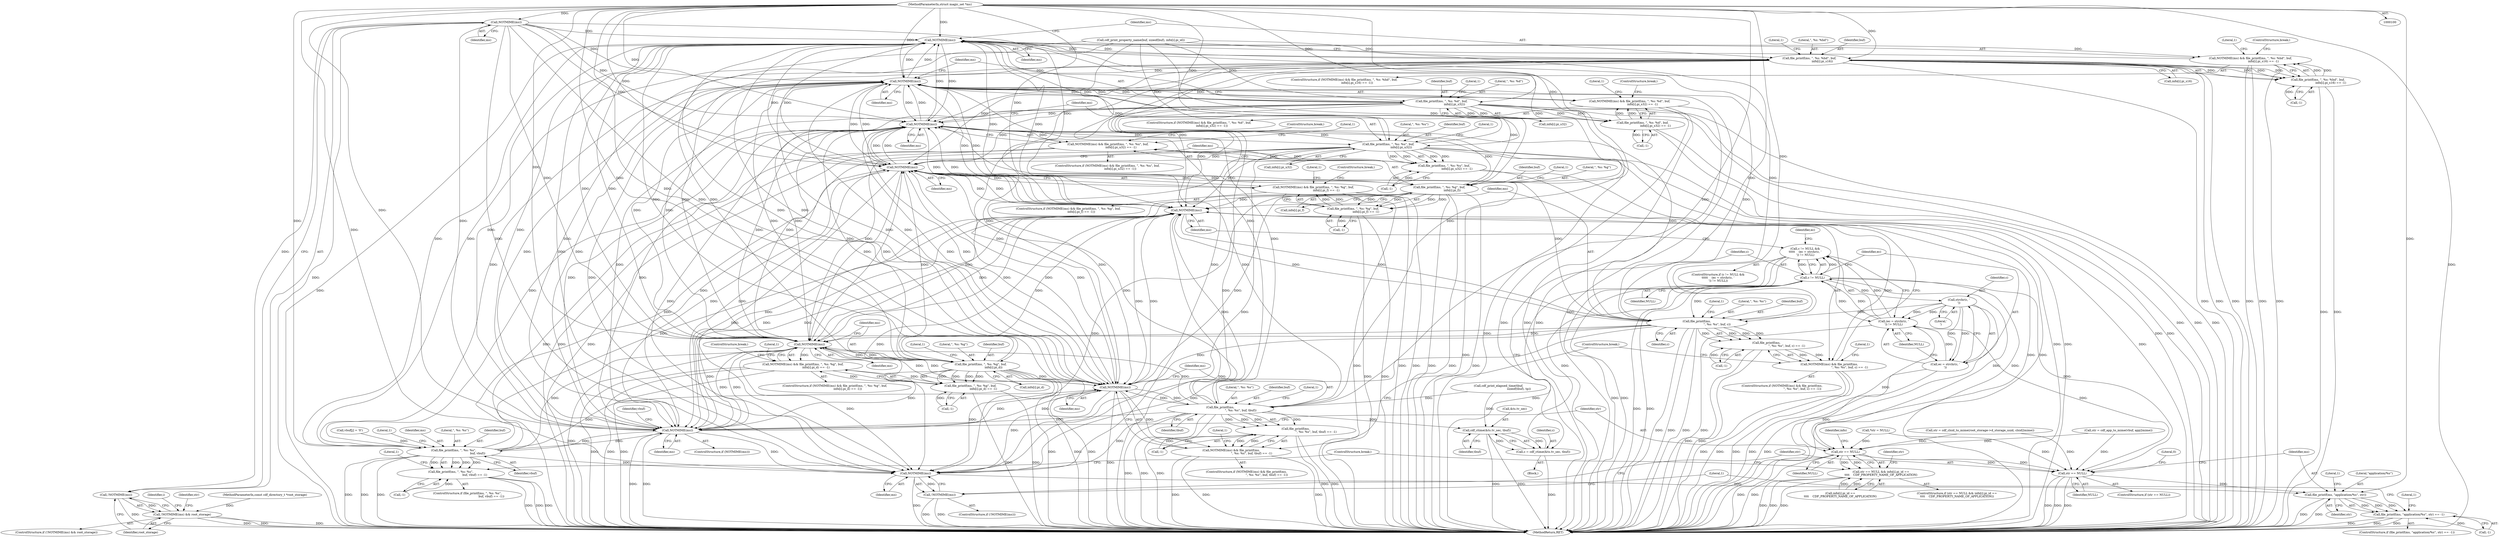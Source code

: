 digraph "0_file_6d209c1c489457397a5763bca4b28e43aac90391_0@pointer" {
"1000119" [label="(Call,NOTMIME(ms))"];
"1000101" [label="(MethodParameterIn,struct magic_set *ms)"];
"1000118" [label="(Call,!NOTMIME(ms))"];
"1000117" [label="(Call,!NOTMIME(ms) && root_storage)"];
"1000160" [label="(Call,NOTMIME(ms))"];
"1000159" [label="(Call,NOTMIME(ms) && file_printf(ms, \", %s: %hd\", buf,\n                            info[i].pi_s16) == -1)"];
"1000163" [label="(Call,file_printf(ms, \", %s: %hd\", buf,\n                            info[i].pi_s16))"];
"1000162" [label="(Call,file_printf(ms, \", %s: %hd\", buf,\n                            info[i].pi_s16) == -1)"];
"1000181" [label="(Call,NOTMIME(ms))"];
"1000180" [label="(Call,NOTMIME(ms) && file_printf(ms, \", %s: %d\", buf,\n                            info[i].pi_s32) == -1)"];
"1000184" [label="(Call,file_printf(ms, \", %s: %d\", buf,\n                            info[i].pi_s32))"];
"1000183" [label="(Call,file_printf(ms, \", %s: %d\", buf,\n                            info[i].pi_s32) == -1)"];
"1000202" [label="(Call,NOTMIME(ms))"];
"1000201" [label="(Call,NOTMIME(ms) && file_printf(ms, \", %s: %u\", buf,\n                            info[i].pi_u32) == -1)"];
"1000205" [label="(Call,file_printf(ms, \", %s: %u\", buf,\n                            info[i].pi_u32))"];
"1000204" [label="(Call,file_printf(ms, \", %s: %u\", buf,\n                            info[i].pi_u32) == -1)"];
"1000223" [label="(Call,NOTMIME(ms))"];
"1000222" [label="(Call,NOTMIME(ms) && file_printf(ms, \", %s: %g\", buf,\n                            info[i].pi_f) == -1)"];
"1000226" [label="(Call,file_printf(ms, \", %s: %g\", buf,\n                            info[i].pi_f))"];
"1000225" [label="(Call,file_printf(ms, \", %s: %g\", buf,\n                            info[i].pi_f) == -1)"];
"1000244" [label="(Call,NOTMIME(ms))"];
"1000243" [label="(Call,NOTMIME(ms) && file_printf(ms, \", %s: %g\", buf,\n                            info[i].pi_d) == -1)"];
"1000247" [label="(Call,file_printf(ms, \", %s: %g\", buf,\n                            info[i].pi_d))"];
"1000246" [label="(Call,file_printf(ms, \", %s: %g\", buf,\n                            info[i].pi_d) == -1)"];
"1000352" [label="(Call,NOTMIME(ms))"];
"1000362" [label="(Call,file_printf(ms, \", %s: %s\",\n                                                    buf, vbuf))"];
"1000361" [label="(Call,file_printf(ms, \", %s: %s\",\n                                                    buf, vbuf) == -1)"];
"1000414" [label="(Call,NOTMIME(ms))"];
"1000413" [label="(Call,NOTMIME(ms) && file_printf(ms,\n                                            \", %s: %s\", buf, tbuf) == -1)"];
"1000417" [label="(Call,file_printf(ms,\n                                            \", %s: %s\", buf, tbuf))"];
"1000416" [label="(Call,file_printf(ms,\n                                            \", %s: %s\", buf, tbuf) == -1)"];
"1000437" [label="(Call,cdf_ctime(&ts.tv_sec, tbuf))"];
"1000435" [label="(Call,c = cdf_ctime(&ts.tv_sec, tbuf))"];
"1000445" [label="(Call,c != NULL)"];
"1000375" [label="(Call,str == NULL)"];
"1000374" [label="(Call,str == NULL && info[i].pi_id ==\n\t\t\t\t    CDF_PROPERTY_NAME_OF_APPLICATION)"];
"1000487" [label="(Call,str == NULL)"];
"1000494" [label="(Call,file_printf(ms, \"application/%s\", str))"];
"1000493" [label="(Call,file_printf(ms, \"application/%s\", str) == -1)"];
"1000444" [label="(Call,c != NULL &&\n\t\t\t\t\t    (ec = strchr(c, '\n')) != NULL)"];
"1000451" [label="(Call,strchr(c, '\n'))"];
"1000448" [label="(Call,(ec = strchr(c, '\n')) != NULL)"];
"1000449" [label="(Call,ec = strchr(c, '\n'))"];
"1000464" [label="(Call,file_printf(ms,\n                                            \", %s: %s\", buf, c))"];
"1000461" [label="(Call,NOTMIME(ms))"];
"1000460" [label="(Call,NOTMIME(ms) && file_printf(ms,\n                                            \", %s: %s\", buf, c) == -1)"];
"1000483" [label="(Call,NOTMIME(ms))"];
"1000482" [label="(Call,!NOTMIME(ms))"];
"1000463" [label="(Call,file_printf(ms,\n                                            \", %s: %s\", buf, c) == -1)"];
"1000183" [label="(Call,file_printf(ms, \", %s: %d\", buf,\n                            info[i].pi_s32) == -1)"];
"1000414" [label="(Call,NOTMIME(ms))"];
"1000172" [label="(Call,-1)"];
"1000187" [label="(Identifier,buf)"];
"1000194" [label="(Literal,1)"];
"1000412" [label="(ControlStructure,if (NOTMIME(ms) && file_printf(ms,\n                                            \", %s: %s\", buf, tbuf) == -1))"];
"1000387" [label="(Identifier,str)"];
"1000257" [label="(Literal,1)"];
"1000246" [label="(Call,file_printf(ms, \", %s: %g\", buf,\n                            info[i].pi_d) == -1)"];
"1000346" [label="(Call,vbuf[j] = '\0')"];
"1000499" [label="(Literal,1)"];
"1000361" [label="(Call,file_printf(ms, \", %s: %s\",\n                                                    buf, vbuf) == -1)"];
"1000123" [label="(Identifier,str)"];
"1000381" [label="(Identifier,info)"];
"1000495" [label="(Identifier,ms)"];
"1000448" [label="(Call,(ec = strchr(c, '\n')) != NULL)"];
"1000488" [label="(Identifier,str)"];
"1000436" [label="(Identifier,c)"];
"1000484" [label="(Identifier,ms)"];
"1000386" [label="(Call,str = cdf_app_to_mime(vbuf, app2mime))"];
"1000415" [label="(Identifier,ms)"];
"1000353" [label="(Identifier,ms)"];
"1000165" [label="(Literal,\", %s: %hd\")"];
"1000111" [label="(Call,*str = NULL)"];
"1000413" [label="(Call,NOTMIME(ms) && file_printf(ms,\n                                            \", %s: %s\", buf, tbuf) == -1)"];
"1000208" [label="(Identifier,buf)"];
"1000202" [label="(Call,NOTMIME(ms))"];
"1000489" [label="(Identifier,NULL)"];
"1000239" [label="(Literal,1)"];
"1000247" [label="(Call,file_printf(ms, \", %s: %g\", buf,\n                            info[i].pi_d))"];
"1000444" [label="(Call,c != NULL &&\n\t\t\t\t\t    (ec = strchr(c, '\n')) != NULL)"];
"1000371" [label="(Literal,1)"];
"1000462" [label="(Identifier,ms)"];
"1000224" [label="(Identifier,ms)"];
"1000161" [label="(Identifier,ms)"];
"1000443" [label="(ControlStructure,if (c != NULL &&\n\t\t\t\t\t    (ec = strchr(c, '\n')) != NULL))"];
"1000352" [label="(Call,NOTMIME(ms))"];
"1000186" [label="(Literal,\", %s: %d\")"];
"1000117" [label="(Call,!NOTMIME(ms) && root_storage)"];
"1000176" [label="(Literal,1)"];
"1000139" [label="(Call,cdf_print_property_name(buf, sizeof(buf), info[i].pi_id))"];
"1000368" [label="(Literal,1)"];
"1000367" [label="(Call,-1)"];
"1000101" [label="(MethodParameterIn,struct magic_set *ms)"];
"1000249" [label="(Literal,\", %s: %g\")"];
"1000391" [label="(ControlStructure,break;)"];
"1000467" [label="(Identifier,buf)"];
"1000243" [label="(Call,NOTMIME(ms) && file_printf(ms, \", %s: %g\", buf,\n                            info[i].pi_d) == -1)"];
"1000360" [label="(ControlStructure,if (file_printf(ms, \", %s: %s\",\n                                                    buf, vbuf) == -1))"];
"1000158" [label="(ControlStructure,if (NOTMIME(ms) && file_printf(ms, \", %s: %hd\", buf,\n                            info[i].pi_s16) == -1))"];
"1000442" [label="(Identifier,tbuf)"];
"1000465" [label="(Identifier,ms)"];
"1000418" [label="(Identifier,ms)"];
"1000464" [label="(Call,file_printf(ms,\n                                            \", %s: %s\", buf, c))"];
"1000416" [label="(Call,file_printf(ms,\n                                            \", %s: %s\", buf, tbuf) == -1)"];
"1000200" [label="(ControlStructure,if (NOTMIME(ms) && file_printf(ms, \", %s: %u\", buf,\n                            info[i].pi_u32) == -1))"];
"1000483" [label="(Call,NOTMIME(ms))"];
"1000122" [label="(Call,str = cdf_clsid_to_mime(root_storage->d_storage_uuid, clsid2mime))"];
"1000197" [label="(Literal,1)"];
"1000491" [label="(Literal,0)"];
"1000118" [label="(Call,!NOTMIME(ms))"];
"1000240" [label="(ControlStructure,break;)"];
"1000494" [label="(Call,file_printf(ms, \"application/%s\", str))"];
"1000452" [label="(Identifier,c)"];
"1000235" [label="(Call,-1)"];
"1000493" [label="(Call,file_printf(ms, \"application/%s\", str) == -1)"];
"1000162" [label="(Call,file_printf(ms, \", %s: %hd\", buf,\n                            info[i].pi_s16) == -1)"];
"1000363" [label="(Identifier,ms)"];
"1000104" [label="(MethodParameterIn,const cdf_directory_t *root_storage)"];
"1000446" [label="(Identifier,c)"];
"1000502" [label="(Literal,1)"];
"1000223" [label="(Call,NOTMIME(ms))"];
"1000116" [label="(ControlStructure,if (!NOTMIME(ms) && root_storage))"];
"1000230" [label="(Call,info[i].pi_f)"];
"1000375" [label="(Call,str == NULL)"];
"1000206" [label="(Identifier,ms)"];
"1000351" [label="(ControlStructure,if (NOTMIME(ms)))"];
"1000229" [label="(Identifier,buf)"];
"1000469" [label="(Call,-1)"];
"1000366" [label="(Identifier,vbuf)"];
"1000460" [label="(Call,NOTMIME(ms) && file_printf(ms,\n                                            \", %s: %s\", buf, c) == -1)"];
"1000166" [label="(Identifier,buf)"];
"1000451" [label="(Call,strchr(c, '\n'))"];
"1000470" [label="(Literal,1)"];
"1000487" [label="(Call,str == NULL)"];
"1000374" [label="(Call,str == NULL && info[i].pi_id ==\n\t\t\t\t    CDF_PROPERTY_NAME_OF_APPLICATION)"];
"1000457" [label="(Identifier,ec)"];
"1000215" [label="(Literal,1)"];
"1000445" [label="(Call,c != NULL)"];
"1000218" [label="(Literal,1)"];
"1000221" [label="(ControlStructure,if (NOTMIME(ms) && file_printf(ms, \", %s: %g\", buf,\n                            info[i].pi_f) == -1))"];
"1000474" [label="(ControlStructure,break;)"];
"1000185" [label="(Identifier,ms)"];
"1000377" [label="(Identifier,NULL)"];
"1000466" [label="(Literal,\", %s: %s\")"];
"1000419" [label="(Literal,\", %s: %s\")"];
"1000435" [label="(Call,c = cdf_ctime(&ts.tv_sec, tbuf))"];
"1000498" [label="(Call,-1)"];
"1000373" [label="(ControlStructure,if (str == NULL && info[i].pi_id ==\n\t\t\t\t    CDF_PROPERTY_NAME_OF_APPLICATION))"];
"1000426" [label="(Literal,1)"];
"1000205" [label="(Call,file_printf(ms, \", %s: %u\", buf,\n                            info[i].pi_u32))"];
"1000193" [label="(Call,-1)"];
"1000449" [label="(Call,ec = strchr(c, '\n'))"];
"1000177" [label="(ControlStructure,break;)"];
"1000182" [label="(Identifier,ms)"];
"1000219" [label="(ControlStructure,break;)"];
"1000222" [label="(Call,NOTMIME(ms) && file_printf(ms, \", %s: %g\", buf,\n                            info[i].pi_f) == -1)"];
"1000505" [label="(MethodReturn,RET)"];
"1000378" [label="(Call,info[i].pi_id ==\n\t\t\t\t    CDF_PROPERTY_NAME_OF_APPLICATION)"];
"1000428" [label="(Block,)"];
"1000482" [label="(Call,!NOTMIME(ms))"];
"1000421" [label="(Identifier,tbuf)"];
"1000201" [label="(Call,NOTMIME(ms) && file_printf(ms, \", %s: %u\", buf,\n                            info[i].pi_u32) == -1)"];
"1000250" [label="(Identifier,buf)"];
"1000245" [label="(Identifier,ms)"];
"1000357" [label="(Identifier,vbuf)"];
"1000159" [label="(Call,NOTMIME(ms) && file_printf(ms, \", %s: %hd\", buf,\n                            info[i].pi_s16) == -1)"];
"1000450" [label="(Identifier,ec)"];
"1000376" [label="(Identifier,str)"];
"1000236" [label="(Literal,1)"];
"1000131" [label="(Identifier,i)"];
"1000481" [label="(ControlStructure,if (!NOTMIME(ms)))"];
"1000225" [label="(Call,file_printf(ms, \", %s: %g\", buf,\n                            info[i].pi_f) == -1)"];
"1000492" [label="(ControlStructure,if (file_printf(ms, \"application/%s\", str) == -1))"];
"1000463" [label="(Call,file_printf(ms,\n                                            \", %s: %s\", buf, c) == -1)"];
"1000198" [label="(ControlStructure,break;)"];
"1000209" [label="(Call,info[i].pi_u32)"];
"1000163" [label="(Call,file_printf(ms, \", %s: %hd\", buf,\n                            info[i].pi_s16))"];
"1000227" [label="(Identifier,ms)"];
"1000504" [label="(Literal,1)"];
"1000468" [label="(Identifier,c)"];
"1000422" [label="(Call,-1)"];
"1000256" [label="(Call,-1)"];
"1000364" [label="(Literal,\", %s: %s\")"];
"1000417" [label="(Call,file_printf(ms,\n                                            \", %s: %s\", buf, tbuf))"];
"1000437" [label="(Call,cdf_ctime(&ts.tv_sec, tbuf))"];
"1000407" [label="(Call,cdf_print_elapsed_time(tbuf,\n                                            sizeof(tbuf), tp))"];
"1000447" [label="(Identifier,NULL)"];
"1000179" [label="(ControlStructure,if (NOTMIME(ms) && file_printf(ms, \", %s: %d\", buf,\n                            info[i].pi_s32) == -1))"];
"1000226" [label="(Call,file_printf(ms, \", %s: %g\", buf,\n                            info[i].pi_f))"];
"1000181" [label="(Call,NOTMIME(ms))"];
"1000214" [label="(Call,-1)"];
"1000261" [label="(ControlStructure,break;)"];
"1000188" [label="(Call,info[i].pi_s32)"];
"1000454" [label="(Identifier,NULL)"];
"1000438" [label="(Call,&ts.tv_sec)"];
"1000251" [label="(Call,info[i].pi_d)"];
"1000242" [label="(ControlStructure,if (NOTMIME(ms) && file_printf(ms, \", %s: %g\", buf,\n                            info[i].pi_d) == -1))"];
"1000459" [label="(ControlStructure,if (NOTMIME(ms) && file_printf(ms,\n                                            \", %s: %s\", buf, c) == -1))"];
"1000496" [label="(Literal,\"application/%s\")"];
"1000453" [label="(Literal,'\n')"];
"1000362" [label="(Call,file_printf(ms, \", %s: %s\",\n                                                    buf, vbuf))"];
"1000121" [label="(Identifier,root_storage)"];
"1000486" [label="(ControlStructure,if (str == NULL))"];
"1000420" [label="(Identifier,buf)"];
"1000120" [label="(Identifier,ms)"];
"1000497" [label="(Identifier,str)"];
"1000244" [label="(Call,NOTMIME(ms))"];
"1000173" [label="(Literal,1)"];
"1000164" [label="(Identifier,ms)"];
"1000260" [label="(Literal,1)"];
"1000180" [label="(Call,NOTMIME(ms) && file_printf(ms, \", %s: %d\", buf,\n                            info[i].pi_s32) == -1)"];
"1000119" [label="(Call,NOTMIME(ms))"];
"1000423" [label="(Literal,1)"];
"1000248" [label="(Identifier,ms)"];
"1000473" [label="(Literal,1)"];
"1000207" [label="(Literal,\", %s: %u\")"];
"1000461" [label="(Call,NOTMIME(ms))"];
"1000203" [label="(Identifier,ms)"];
"1000204" [label="(Call,file_printf(ms, \", %s: %u\", buf,\n                            info[i].pi_u32) == -1)"];
"1000365" [label="(Identifier,buf)"];
"1000160" [label="(Call,NOTMIME(ms))"];
"1000167" [label="(Call,info[i].pi_s16)"];
"1000228" [label="(Literal,\", %s: %g\")"];
"1000184" [label="(Call,file_printf(ms, \", %s: %d\", buf,\n                            info[i].pi_s32))"];
"1000119" -> "1000118"  [label="AST: "];
"1000119" -> "1000120"  [label="CFG: "];
"1000120" -> "1000119"  [label="AST: "];
"1000118" -> "1000119"  [label="CFG: "];
"1000119" -> "1000505"  [label="DDG: "];
"1000119" -> "1000118"  [label="DDG: "];
"1000101" -> "1000119"  [label="DDG: "];
"1000119" -> "1000160"  [label="DDG: "];
"1000119" -> "1000181"  [label="DDG: "];
"1000119" -> "1000202"  [label="DDG: "];
"1000119" -> "1000223"  [label="DDG: "];
"1000119" -> "1000244"  [label="DDG: "];
"1000119" -> "1000352"  [label="DDG: "];
"1000119" -> "1000414"  [label="DDG: "];
"1000119" -> "1000461"  [label="DDG: "];
"1000119" -> "1000483"  [label="DDG: "];
"1000101" -> "1000100"  [label="AST: "];
"1000101" -> "1000505"  [label="DDG: "];
"1000101" -> "1000160"  [label="DDG: "];
"1000101" -> "1000163"  [label="DDG: "];
"1000101" -> "1000181"  [label="DDG: "];
"1000101" -> "1000184"  [label="DDG: "];
"1000101" -> "1000202"  [label="DDG: "];
"1000101" -> "1000205"  [label="DDG: "];
"1000101" -> "1000223"  [label="DDG: "];
"1000101" -> "1000226"  [label="DDG: "];
"1000101" -> "1000244"  [label="DDG: "];
"1000101" -> "1000247"  [label="DDG: "];
"1000101" -> "1000352"  [label="DDG: "];
"1000101" -> "1000362"  [label="DDG: "];
"1000101" -> "1000414"  [label="DDG: "];
"1000101" -> "1000417"  [label="DDG: "];
"1000101" -> "1000461"  [label="DDG: "];
"1000101" -> "1000464"  [label="DDG: "];
"1000101" -> "1000483"  [label="DDG: "];
"1000101" -> "1000494"  [label="DDG: "];
"1000118" -> "1000117"  [label="AST: "];
"1000121" -> "1000118"  [label="CFG: "];
"1000117" -> "1000118"  [label="CFG: "];
"1000118" -> "1000505"  [label="DDG: "];
"1000118" -> "1000117"  [label="DDG: "];
"1000117" -> "1000116"  [label="AST: "];
"1000117" -> "1000121"  [label="CFG: "];
"1000121" -> "1000117"  [label="AST: "];
"1000123" -> "1000117"  [label="CFG: "];
"1000131" -> "1000117"  [label="CFG: "];
"1000117" -> "1000505"  [label="DDG: "];
"1000117" -> "1000505"  [label="DDG: "];
"1000117" -> "1000505"  [label="DDG: "];
"1000104" -> "1000117"  [label="DDG: "];
"1000160" -> "1000159"  [label="AST: "];
"1000160" -> "1000161"  [label="CFG: "];
"1000161" -> "1000160"  [label="AST: "];
"1000164" -> "1000160"  [label="CFG: "];
"1000159" -> "1000160"  [label="CFG: "];
"1000160" -> "1000505"  [label="DDG: "];
"1000160" -> "1000159"  [label="DDG: "];
"1000163" -> "1000160"  [label="DDG: "];
"1000226" -> "1000160"  [label="DDG: "];
"1000184" -> "1000160"  [label="DDG: "];
"1000464" -> "1000160"  [label="DDG: "];
"1000205" -> "1000160"  [label="DDG: "];
"1000352" -> "1000160"  [label="DDG: "];
"1000202" -> "1000160"  [label="DDG: "];
"1000417" -> "1000160"  [label="DDG: "];
"1000414" -> "1000160"  [label="DDG: "];
"1000461" -> "1000160"  [label="DDG: "];
"1000244" -> "1000160"  [label="DDG: "];
"1000181" -> "1000160"  [label="DDG: "];
"1000247" -> "1000160"  [label="DDG: "];
"1000362" -> "1000160"  [label="DDG: "];
"1000223" -> "1000160"  [label="DDG: "];
"1000160" -> "1000163"  [label="DDG: "];
"1000160" -> "1000181"  [label="DDG: "];
"1000160" -> "1000202"  [label="DDG: "];
"1000160" -> "1000223"  [label="DDG: "];
"1000160" -> "1000244"  [label="DDG: "];
"1000160" -> "1000352"  [label="DDG: "];
"1000160" -> "1000414"  [label="DDG: "];
"1000160" -> "1000461"  [label="DDG: "];
"1000160" -> "1000483"  [label="DDG: "];
"1000159" -> "1000158"  [label="AST: "];
"1000159" -> "1000162"  [label="CFG: "];
"1000162" -> "1000159"  [label="AST: "];
"1000176" -> "1000159"  [label="CFG: "];
"1000177" -> "1000159"  [label="CFG: "];
"1000159" -> "1000505"  [label="DDG: "];
"1000159" -> "1000505"  [label="DDG: "];
"1000159" -> "1000505"  [label="DDG: "];
"1000162" -> "1000159"  [label="DDG: "];
"1000162" -> "1000159"  [label="DDG: "];
"1000163" -> "1000162"  [label="AST: "];
"1000163" -> "1000167"  [label="CFG: "];
"1000164" -> "1000163"  [label="AST: "];
"1000165" -> "1000163"  [label="AST: "];
"1000166" -> "1000163"  [label="AST: "];
"1000167" -> "1000163"  [label="AST: "];
"1000173" -> "1000163"  [label="CFG: "];
"1000163" -> "1000505"  [label="DDG: "];
"1000163" -> "1000505"  [label="DDG: "];
"1000163" -> "1000505"  [label="DDG: "];
"1000163" -> "1000162"  [label="DDG: "];
"1000163" -> "1000162"  [label="DDG: "];
"1000163" -> "1000162"  [label="DDG: "];
"1000163" -> "1000162"  [label="DDG: "];
"1000139" -> "1000163"  [label="DDG: "];
"1000163" -> "1000181"  [label="DDG: "];
"1000163" -> "1000202"  [label="DDG: "];
"1000163" -> "1000223"  [label="DDG: "];
"1000163" -> "1000244"  [label="DDG: "];
"1000163" -> "1000352"  [label="DDG: "];
"1000163" -> "1000414"  [label="DDG: "];
"1000163" -> "1000461"  [label="DDG: "];
"1000163" -> "1000483"  [label="DDG: "];
"1000162" -> "1000172"  [label="CFG: "];
"1000172" -> "1000162"  [label="AST: "];
"1000162" -> "1000505"  [label="DDG: "];
"1000162" -> "1000505"  [label="DDG: "];
"1000172" -> "1000162"  [label="DDG: "];
"1000181" -> "1000180"  [label="AST: "];
"1000181" -> "1000182"  [label="CFG: "];
"1000182" -> "1000181"  [label="AST: "];
"1000185" -> "1000181"  [label="CFG: "];
"1000180" -> "1000181"  [label="CFG: "];
"1000181" -> "1000505"  [label="DDG: "];
"1000181" -> "1000180"  [label="DDG: "];
"1000226" -> "1000181"  [label="DDG: "];
"1000184" -> "1000181"  [label="DDG: "];
"1000464" -> "1000181"  [label="DDG: "];
"1000205" -> "1000181"  [label="DDG: "];
"1000352" -> "1000181"  [label="DDG: "];
"1000202" -> "1000181"  [label="DDG: "];
"1000417" -> "1000181"  [label="DDG: "];
"1000414" -> "1000181"  [label="DDG: "];
"1000461" -> "1000181"  [label="DDG: "];
"1000244" -> "1000181"  [label="DDG: "];
"1000247" -> "1000181"  [label="DDG: "];
"1000362" -> "1000181"  [label="DDG: "];
"1000223" -> "1000181"  [label="DDG: "];
"1000181" -> "1000184"  [label="DDG: "];
"1000181" -> "1000202"  [label="DDG: "];
"1000181" -> "1000223"  [label="DDG: "];
"1000181" -> "1000244"  [label="DDG: "];
"1000181" -> "1000352"  [label="DDG: "];
"1000181" -> "1000414"  [label="DDG: "];
"1000181" -> "1000461"  [label="DDG: "];
"1000181" -> "1000483"  [label="DDG: "];
"1000180" -> "1000179"  [label="AST: "];
"1000180" -> "1000183"  [label="CFG: "];
"1000183" -> "1000180"  [label="AST: "];
"1000197" -> "1000180"  [label="CFG: "];
"1000198" -> "1000180"  [label="CFG: "];
"1000180" -> "1000505"  [label="DDG: "];
"1000180" -> "1000505"  [label="DDG: "];
"1000180" -> "1000505"  [label="DDG: "];
"1000183" -> "1000180"  [label="DDG: "];
"1000183" -> "1000180"  [label="DDG: "];
"1000184" -> "1000183"  [label="AST: "];
"1000184" -> "1000188"  [label="CFG: "];
"1000185" -> "1000184"  [label="AST: "];
"1000186" -> "1000184"  [label="AST: "];
"1000187" -> "1000184"  [label="AST: "];
"1000188" -> "1000184"  [label="AST: "];
"1000194" -> "1000184"  [label="CFG: "];
"1000184" -> "1000505"  [label="DDG: "];
"1000184" -> "1000505"  [label="DDG: "];
"1000184" -> "1000505"  [label="DDG: "];
"1000184" -> "1000183"  [label="DDG: "];
"1000184" -> "1000183"  [label="DDG: "];
"1000184" -> "1000183"  [label="DDG: "];
"1000184" -> "1000183"  [label="DDG: "];
"1000139" -> "1000184"  [label="DDG: "];
"1000184" -> "1000202"  [label="DDG: "];
"1000184" -> "1000223"  [label="DDG: "];
"1000184" -> "1000244"  [label="DDG: "];
"1000184" -> "1000352"  [label="DDG: "];
"1000184" -> "1000414"  [label="DDG: "];
"1000184" -> "1000461"  [label="DDG: "];
"1000184" -> "1000483"  [label="DDG: "];
"1000183" -> "1000193"  [label="CFG: "];
"1000193" -> "1000183"  [label="AST: "];
"1000183" -> "1000505"  [label="DDG: "];
"1000183" -> "1000505"  [label="DDG: "];
"1000193" -> "1000183"  [label="DDG: "];
"1000202" -> "1000201"  [label="AST: "];
"1000202" -> "1000203"  [label="CFG: "];
"1000203" -> "1000202"  [label="AST: "];
"1000206" -> "1000202"  [label="CFG: "];
"1000201" -> "1000202"  [label="CFG: "];
"1000202" -> "1000505"  [label="DDG: "];
"1000202" -> "1000201"  [label="DDG: "];
"1000226" -> "1000202"  [label="DDG: "];
"1000464" -> "1000202"  [label="DDG: "];
"1000205" -> "1000202"  [label="DDG: "];
"1000352" -> "1000202"  [label="DDG: "];
"1000417" -> "1000202"  [label="DDG: "];
"1000414" -> "1000202"  [label="DDG: "];
"1000461" -> "1000202"  [label="DDG: "];
"1000244" -> "1000202"  [label="DDG: "];
"1000247" -> "1000202"  [label="DDG: "];
"1000362" -> "1000202"  [label="DDG: "];
"1000223" -> "1000202"  [label="DDG: "];
"1000202" -> "1000205"  [label="DDG: "];
"1000202" -> "1000223"  [label="DDG: "];
"1000202" -> "1000244"  [label="DDG: "];
"1000202" -> "1000352"  [label="DDG: "];
"1000202" -> "1000414"  [label="DDG: "];
"1000202" -> "1000461"  [label="DDG: "];
"1000202" -> "1000483"  [label="DDG: "];
"1000201" -> "1000200"  [label="AST: "];
"1000201" -> "1000204"  [label="CFG: "];
"1000204" -> "1000201"  [label="AST: "];
"1000218" -> "1000201"  [label="CFG: "];
"1000219" -> "1000201"  [label="CFG: "];
"1000201" -> "1000505"  [label="DDG: "];
"1000201" -> "1000505"  [label="DDG: "];
"1000201" -> "1000505"  [label="DDG: "];
"1000204" -> "1000201"  [label="DDG: "];
"1000204" -> "1000201"  [label="DDG: "];
"1000205" -> "1000204"  [label="AST: "];
"1000205" -> "1000209"  [label="CFG: "];
"1000206" -> "1000205"  [label="AST: "];
"1000207" -> "1000205"  [label="AST: "];
"1000208" -> "1000205"  [label="AST: "];
"1000209" -> "1000205"  [label="AST: "];
"1000215" -> "1000205"  [label="CFG: "];
"1000205" -> "1000505"  [label="DDG: "];
"1000205" -> "1000505"  [label="DDG: "];
"1000205" -> "1000505"  [label="DDG: "];
"1000205" -> "1000204"  [label="DDG: "];
"1000205" -> "1000204"  [label="DDG: "];
"1000205" -> "1000204"  [label="DDG: "];
"1000205" -> "1000204"  [label="DDG: "];
"1000139" -> "1000205"  [label="DDG: "];
"1000205" -> "1000223"  [label="DDG: "];
"1000205" -> "1000244"  [label="DDG: "];
"1000205" -> "1000352"  [label="DDG: "];
"1000205" -> "1000414"  [label="DDG: "];
"1000205" -> "1000461"  [label="DDG: "];
"1000205" -> "1000483"  [label="DDG: "];
"1000204" -> "1000214"  [label="CFG: "];
"1000214" -> "1000204"  [label="AST: "];
"1000204" -> "1000505"  [label="DDG: "];
"1000204" -> "1000505"  [label="DDG: "];
"1000214" -> "1000204"  [label="DDG: "];
"1000223" -> "1000222"  [label="AST: "];
"1000223" -> "1000224"  [label="CFG: "];
"1000224" -> "1000223"  [label="AST: "];
"1000227" -> "1000223"  [label="CFG: "];
"1000222" -> "1000223"  [label="CFG: "];
"1000223" -> "1000505"  [label="DDG: "];
"1000223" -> "1000222"  [label="DDG: "];
"1000226" -> "1000223"  [label="DDG: "];
"1000464" -> "1000223"  [label="DDG: "];
"1000352" -> "1000223"  [label="DDG: "];
"1000417" -> "1000223"  [label="DDG: "];
"1000414" -> "1000223"  [label="DDG: "];
"1000461" -> "1000223"  [label="DDG: "];
"1000244" -> "1000223"  [label="DDG: "];
"1000247" -> "1000223"  [label="DDG: "];
"1000362" -> "1000223"  [label="DDG: "];
"1000223" -> "1000226"  [label="DDG: "];
"1000223" -> "1000244"  [label="DDG: "];
"1000223" -> "1000352"  [label="DDG: "];
"1000223" -> "1000414"  [label="DDG: "];
"1000223" -> "1000461"  [label="DDG: "];
"1000223" -> "1000483"  [label="DDG: "];
"1000222" -> "1000221"  [label="AST: "];
"1000222" -> "1000225"  [label="CFG: "];
"1000225" -> "1000222"  [label="AST: "];
"1000239" -> "1000222"  [label="CFG: "];
"1000240" -> "1000222"  [label="CFG: "];
"1000222" -> "1000505"  [label="DDG: "];
"1000222" -> "1000505"  [label="DDG: "];
"1000222" -> "1000505"  [label="DDG: "];
"1000225" -> "1000222"  [label="DDG: "];
"1000225" -> "1000222"  [label="DDG: "];
"1000226" -> "1000225"  [label="AST: "];
"1000226" -> "1000230"  [label="CFG: "];
"1000227" -> "1000226"  [label="AST: "];
"1000228" -> "1000226"  [label="AST: "];
"1000229" -> "1000226"  [label="AST: "];
"1000230" -> "1000226"  [label="AST: "];
"1000236" -> "1000226"  [label="CFG: "];
"1000226" -> "1000505"  [label="DDG: "];
"1000226" -> "1000505"  [label="DDG: "];
"1000226" -> "1000505"  [label="DDG: "];
"1000226" -> "1000225"  [label="DDG: "];
"1000226" -> "1000225"  [label="DDG: "];
"1000226" -> "1000225"  [label="DDG: "];
"1000226" -> "1000225"  [label="DDG: "];
"1000139" -> "1000226"  [label="DDG: "];
"1000226" -> "1000244"  [label="DDG: "];
"1000226" -> "1000352"  [label="DDG: "];
"1000226" -> "1000414"  [label="DDG: "];
"1000226" -> "1000461"  [label="DDG: "];
"1000226" -> "1000483"  [label="DDG: "];
"1000225" -> "1000235"  [label="CFG: "];
"1000235" -> "1000225"  [label="AST: "];
"1000225" -> "1000505"  [label="DDG: "];
"1000225" -> "1000505"  [label="DDG: "];
"1000235" -> "1000225"  [label="DDG: "];
"1000244" -> "1000243"  [label="AST: "];
"1000244" -> "1000245"  [label="CFG: "];
"1000245" -> "1000244"  [label="AST: "];
"1000248" -> "1000244"  [label="CFG: "];
"1000243" -> "1000244"  [label="CFG: "];
"1000244" -> "1000505"  [label="DDG: "];
"1000244" -> "1000243"  [label="DDG: "];
"1000464" -> "1000244"  [label="DDG: "];
"1000352" -> "1000244"  [label="DDG: "];
"1000417" -> "1000244"  [label="DDG: "];
"1000414" -> "1000244"  [label="DDG: "];
"1000461" -> "1000244"  [label="DDG: "];
"1000247" -> "1000244"  [label="DDG: "];
"1000362" -> "1000244"  [label="DDG: "];
"1000244" -> "1000247"  [label="DDG: "];
"1000244" -> "1000352"  [label="DDG: "];
"1000244" -> "1000414"  [label="DDG: "];
"1000244" -> "1000461"  [label="DDG: "];
"1000244" -> "1000483"  [label="DDG: "];
"1000243" -> "1000242"  [label="AST: "];
"1000243" -> "1000246"  [label="CFG: "];
"1000246" -> "1000243"  [label="AST: "];
"1000260" -> "1000243"  [label="CFG: "];
"1000261" -> "1000243"  [label="CFG: "];
"1000243" -> "1000505"  [label="DDG: "];
"1000243" -> "1000505"  [label="DDG: "];
"1000243" -> "1000505"  [label="DDG: "];
"1000246" -> "1000243"  [label="DDG: "];
"1000246" -> "1000243"  [label="DDG: "];
"1000247" -> "1000246"  [label="AST: "];
"1000247" -> "1000251"  [label="CFG: "];
"1000248" -> "1000247"  [label="AST: "];
"1000249" -> "1000247"  [label="AST: "];
"1000250" -> "1000247"  [label="AST: "];
"1000251" -> "1000247"  [label="AST: "];
"1000257" -> "1000247"  [label="CFG: "];
"1000247" -> "1000505"  [label="DDG: "];
"1000247" -> "1000505"  [label="DDG: "];
"1000247" -> "1000505"  [label="DDG: "];
"1000247" -> "1000246"  [label="DDG: "];
"1000247" -> "1000246"  [label="DDG: "];
"1000247" -> "1000246"  [label="DDG: "];
"1000247" -> "1000246"  [label="DDG: "];
"1000139" -> "1000247"  [label="DDG: "];
"1000247" -> "1000352"  [label="DDG: "];
"1000247" -> "1000414"  [label="DDG: "];
"1000247" -> "1000461"  [label="DDG: "];
"1000247" -> "1000483"  [label="DDG: "];
"1000246" -> "1000256"  [label="CFG: "];
"1000256" -> "1000246"  [label="AST: "];
"1000246" -> "1000505"  [label="DDG: "];
"1000246" -> "1000505"  [label="DDG: "];
"1000256" -> "1000246"  [label="DDG: "];
"1000352" -> "1000351"  [label="AST: "];
"1000352" -> "1000353"  [label="CFG: "];
"1000353" -> "1000352"  [label="AST: "];
"1000357" -> "1000352"  [label="CFG: "];
"1000376" -> "1000352"  [label="CFG: "];
"1000352" -> "1000505"  [label="DDG: "];
"1000352" -> "1000505"  [label="DDG: "];
"1000464" -> "1000352"  [label="DDG: "];
"1000417" -> "1000352"  [label="DDG: "];
"1000414" -> "1000352"  [label="DDG: "];
"1000461" -> "1000352"  [label="DDG: "];
"1000362" -> "1000352"  [label="DDG: "];
"1000352" -> "1000362"  [label="DDG: "];
"1000352" -> "1000414"  [label="DDG: "];
"1000352" -> "1000461"  [label="DDG: "];
"1000352" -> "1000483"  [label="DDG: "];
"1000362" -> "1000361"  [label="AST: "];
"1000362" -> "1000366"  [label="CFG: "];
"1000363" -> "1000362"  [label="AST: "];
"1000364" -> "1000362"  [label="AST: "];
"1000365" -> "1000362"  [label="AST: "];
"1000366" -> "1000362"  [label="AST: "];
"1000368" -> "1000362"  [label="CFG: "];
"1000362" -> "1000505"  [label="DDG: "];
"1000362" -> "1000505"  [label="DDG: "];
"1000362" -> "1000505"  [label="DDG: "];
"1000362" -> "1000361"  [label="DDG: "];
"1000362" -> "1000361"  [label="DDG: "];
"1000362" -> "1000361"  [label="DDG: "];
"1000362" -> "1000361"  [label="DDG: "];
"1000139" -> "1000362"  [label="DDG: "];
"1000346" -> "1000362"  [label="DDG: "];
"1000362" -> "1000414"  [label="DDG: "];
"1000362" -> "1000461"  [label="DDG: "];
"1000362" -> "1000483"  [label="DDG: "];
"1000361" -> "1000360"  [label="AST: "];
"1000361" -> "1000367"  [label="CFG: "];
"1000367" -> "1000361"  [label="AST: "];
"1000371" -> "1000361"  [label="CFG: "];
"1000391" -> "1000361"  [label="CFG: "];
"1000361" -> "1000505"  [label="DDG: "];
"1000361" -> "1000505"  [label="DDG: "];
"1000361" -> "1000505"  [label="DDG: "];
"1000367" -> "1000361"  [label="DDG: "];
"1000414" -> "1000413"  [label="AST: "];
"1000414" -> "1000415"  [label="CFG: "];
"1000415" -> "1000414"  [label="AST: "];
"1000418" -> "1000414"  [label="CFG: "];
"1000413" -> "1000414"  [label="CFG: "];
"1000414" -> "1000505"  [label="DDG: "];
"1000414" -> "1000413"  [label="DDG: "];
"1000464" -> "1000414"  [label="DDG: "];
"1000417" -> "1000414"  [label="DDG: "];
"1000461" -> "1000414"  [label="DDG: "];
"1000414" -> "1000417"  [label="DDG: "];
"1000414" -> "1000461"  [label="DDG: "];
"1000414" -> "1000483"  [label="DDG: "];
"1000413" -> "1000412"  [label="AST: "];
"1000413" -> "1000416"  [label="CFG: "];
"1000416" -> "1000413"  [label="AST: "];
"1000426" -> "1000413"  [label="CFG: "];
"1000474" -> "1000413"  [label="CFG: "];
"1000413" -> "1000505"  [label="DDG: "];
"1000413" -> "1000505"  [label="DDG: "];
"1000413" -> "1000505"  [label="DDG: "];
"1000416" -> "1000413"  [label="DDG: "];
"1000416" -> "1000413"  [label="DDG: "];
"1000417" -> "1000416"  [label="AST: "];
"1000417" -> "1000421"  [label="CFG: "];
"1000418" -> "1000417"  [label="AST: "];
"1000419" -> "1000417"  [label="AST: "];
"1000420" -> "1000417"  [label="AST: "];
"1000421" -> "1000417"  [label="AST: "];
"1000423" -> "1000417"  [label="CFG: "];
"1000417" -> "1000505"  [label="DDG: "];
"1000417" -> "1000505"  [label="DDG: "];
"1000417" -> "1000505"  [label="DDG: "];
"1000417" -> "1000416"  [label="DDG: "];
"1000417" -> "1000416"  [label="DDG: "];
"1000417" -> "1000416"  [label="DDG: "];
"1000417" -> "1000416"  [label="DDG: "];
"1000139" -> "1000417"  [label="DDG: "];
"1000407" -> "1000417"  [label="DDG: "];
"1000417" -> "1000437"  [label="DDG: "];
"1000417" -> "1000461"  [label="DDG: "];
"1000417" -> "1000483"  [label="DDG: "];
"1000416" -> "1000422"  [label="CFG: "];
"1000422" -> "1000416"  [label="AST: "];
"1000416" -> "1000505"  [label="DDG: "];
"1000416" -> "1000505"  [label="DDG: "];
"1000422" -> "1000416"  [label="DDG: "];
"1000437" -> "1000435"  [label="AST: "];
"1000437" -> "1000442"  [label="CFG: "];
"1000438" -> "1000437"  [label="AST: "];
"1000442" -> "1000437"  [label="AST: "];
"1000435" -> "1000437"  [label="CFG: "];
"1000437" -> "1000505"  [label="DDG: "];
"1000437" -> "1000505"  [label="DDG: "];
"1000437" -> "1000435"  [label="DDG: "];
"1000437" -> "1000435"  [label="DDG: "];
"1000407" -> "1000437"  [label="DDG: "];
"1000435" -> "1000428"  [label="AST: "];
"1000436" -> "1000435"  [label="AST: "];
"1000446" -> "1000435"  [label="CFG: "];
"1000435" -> "1000505"  [label="DDG: "];
"1000435" -> "1000445"  [label="DDG: "];
"1000445" -> "1000444"  [label="AST: "];
"1000445" -> "1000447"  [label="CFG: "];
"1000446" -> "1000445"  [label="AST: "];
"1000447" -> "1000445"  [label="AST: "];
"1000450" -> "1000445"  [label="CFG: "];
"1000444" -> "1000445"  [label="CFG: "];
"1000445" -> "1000505"  [label="DDG: "];
"1000445" -> "1000505"  [label="DDG: "];
"1000445" -> "1000375"  [label="DDG: "];
"1000445" -> "1000444"  [label="DDG: "];
"1000445" -> "1000444"  [label="DDG: "];
"1000375" -> "1000445"  [label="DDG: "];
"1000448" -> "1000445"  [label="DDG: "];
"1000445" -> "1000451"  [label="DDG: "];
"1000445" -> "1000448"  [label="DDG: "];
"1000445" -> "1000464"  [label="DDG: "];
"1000445" -> "1000487"  [label="DDG: "];
"1000375" -> "1000374"  [label="AST: "];
"1000375" -> "1000377"  [label="CFG: "];
"1000376" -> "1000375"  [label="AST: "];
"1000377" -> "1000375"  [label="AST: "];
"1000381" -> "1000375"  [label="CFG: "];
"1000374" -> "1000375"  [label="CFG: "];
"1000375" -> "1000505"  [label="DDG: "];
"1000375" -> "1000505"  [label="DDG: "];
"1000375" -> "1000374"  [label="DDG: "];
"1000375" -> "1000374"  [label="DDG: "];
"1000122" -> "1000375"  [label="DDG: "];
"1000386" -> "1000375"  [label="DDG: "];
"1000111" -> "1000375"  [label="DDG: "];
"1000448" -> "1000375"  [label="DDG: "];
"1000375" -> "1000487"  [label="DDG: "];
"1000375" -> "1000487"  [label="DDG: "];
"1000374" -> "1000373"  [label="AST: "];
"1000374" -> "1000378"  [label="CFG: "];
"1000378" -> "1000374"  [label="AST: "];
"1000387" -> "1000374"  [label="CFG: "];
"1000391" -> "1000374"  [label="CFG: "];
"1000374" -> "1000505"  [label="DDG: "];
"1000374" -> "1000505"  [label="DDG: "];
"1000374" -> "1000505"  [label="DDG: "];
"1000378" -> "1000374"  [label="DDG: "];
"1000378" -> "1000374"  [label="DDG: "];
"1000487" -> "1000486"  [label="AST: "];
"1000487" -> "1000489"  [label="CFG: "];
"1000488" -> "1000487"  [label="AST: "];
"1000489" -> "1000487"  [label="AST: "];
"1000491" -> "1000487"  [label="CFG: "];
"1000495" -> "1000487"  [label="CFG: "];
"1000487" -> "1000505"  [label="DDG: "];
"1000487" -> "1000505"  [label="DDG: "];
"1000487" -> "1000505"  [label="DDG: "];
"1000122" -> "1000487"  [label="DDG: "];
"1000386" -> "1000487"  [label="DDG: "];
"1000111" -> "1000487"  [label="DDG: "];
"1000448" -> "1000487"  [label="DDG: "];
"1000487" -> "1000494"  [label="DDG: "];
"1000494" -> "1000493"  [label="AST: "];
"1000494" -> "1000497"  [label="CFG: "];
"1000495" -> "1000494"  [label="AST: "];
"1000496" -> "1000494"  [label="AST: "];
"1000497" -> "1000494"  [label="AST: "];
"1000499" -> "1000494"  [label="CFG: "];
"1000494" -> "1000505"  [label="DDG: "];
"1000494" -> "1000505"  [label="DDG: "];
"1000494" -> "1000493"  [label="DDG: "];
"1000494" -> "1000493"  [label="DDG: "];
"1000494" -> "1000493"  [label="DDG: "];
"1000483" -> "1000494"  [label="DDG: "];
"1000493" -> "1000492"  [label="AST: "];
"1000493" -> "1000498"  [label="CFG: "];
"1000498" -> "1000493"  [label="AST: "];
"1000502" -> "1000493"  [label="CFG: "];
"1000504" -> "1000493"  [label="CFG: "];
"1000493" -> "1000505"  [label="DDG: "];
"1000493" -> "1000505"  [label="DDG: "];
"1000493" -> "1000505"  [label="DDG: "];
"1000498" -> "1000493"  [label="DDG: "];
"1000444" -> "1000443"  [label="AST: "];
"1000444" -> "1000448"  [label="CFG: "];
"1000448" -> "1000444"  [label="AST: "];
"1000457" -> "1000444"  [label="CFG: "];
"1000462" -> "1000444"  [label="CFG: "];
"1000444" -> "1000505"  [label="DDG: "];
"1000444" -> "1000505"  [label="DDG: "];
"1000444" -> "1000505"  [label="DDG: "];
"1000448" -> "1000444"  [label="DDG: "];
"1000451" -> "1000449"  [label="AST: "];
"1000451" -> "1000453"  [label="CFG: "];
"1000452" -> "1000451"  [label="AST: "];
"1000453" -> "1000451"  [label="AST: "];
"1000449" -> "1000451"  [label="CFG: "];
"1000451" -> "1000505"  [label="DDG: "];
"1000451" -> "1000448"  [label="DDG: "];
"1000451" -> "1000448"  [label="DDG: "];
"1000451" -> "1000449"  [label="DDG: "];
"1000451" -> "1000449"  [label="DDG: "];
"1000451" -> "1000464"  [label="DDG: "];
"1000448" -> "1000454"  [label="CFG: "];
"1000449" -> "1000448"  [label="AST: "];
"1000454" -> "1000448"  [label="AST: "];
"1000448" -> "1000505"  [label="DDG: "];
"1000449" -> "1000448"  [label="DDG: "];
"1000450" -> "1000449"  [label="AST: "];
"1000454" -> "1000449"  [label="CFG: "];
"1000449" -> "1000505"  [label="DDG: "];
"1000449" -> "1000505"  [label="DDG: "];
"1000464" -> "1000463"  [label="AST: "];
"1000464" -> "1000468"  [label="CFG: "];
"1000465" -> "1000464"  [label="AST: "];
"1000466" -> "1000464"  [label="AST: "];
"1000467" -> "1000464"  [label="AST: "];
"1000468" -> "1000464"  [label="AST: "];
"1000470" -> "1000464"  [label="CFG: "];
"1000464" -> "1000505"  [label="DDG: "];
"1000464" -> "1000505"  [label="DDG: "];
"1000464" -> "1000505"  [label="DDG: "];
"1000464" -> "1000461"  [label="DDG: "];
"1000464" -> "1000463"  [label="DDG: "];
"1000464" -> "1000463"  [label="DDG: "];
"1000464" -> "1000463"  [label="DDG: "];
"1000464" -> "1000463"  [label="DDG: "];
"1000461" -> "1000464"  [label="DDG: "];
"1000139" -> "1000464"  [label="DDG: "];
"1000464" -> "1000483"  [label="DDG: "];
"1000461" -> "1000460"  [label="AST: "];
"1000461" -> "1000462"  [label="CFG: "];
"1000462" -> "1000461"  [label="AST: "];
"1000465" -> "1000461"  [label="CFG: "];
"1000460" -> "1000461"  [label="CFG: "];
"1000461" -> "1000505"  [label="DDG: "];
"1000461" -> "1000460"  [label="DDG: "];
"1000461" -> "1000483"  [label="DDG: "];
"1000460" -> "1000459"  [label="AST: "];
"1000460" -> "1000463"  [label="CFG: "];
"1000463" -> "1000460"  [label="AST: "];
"1000473" -> "1000460"  [label="CFG: "];
"1000474" -> "1000460"  [label="CFG: "];
"1000460" -> "1000505"  [label="DDG: "];
"1000460" -> "1000505"  [label="DDG: "];
"1000460" -> "1000505"  [label="DDG: "];
"1000463" -> "1000460"  [label="DDG: "];
"1000463" -> "1000460"  [label="DDG: "];
"1000483" -> "1000482"  [label="AST: "];
"1000483" -> "1000484"  [label="CFG: "];
"1000484" -> "1000483"  [label="AST: "];
"1000482" -> "1000483"  [label="CFG: "];
"1000483" -> "1000505"  [label="DDG: "];
"1000483" -> "1000482"  [label="DDG: "];
"1000482" -> "1000481"  [label="AST: "];
"1000488" -> "1000482"  [label="CFG: "];
"1000504" -> "1000482"  [label="CFG: "];
"1000482" -> "1000505"  [label="DDG: "];
"1000482" -> "1000505"  [label="DDG: "];
"1000463" -> "1000469"  [label="CFG: "];
"1000469" -> "1000463"  [label="AST: "];
"1000463" -> "1000505"  [label="DDG: "];
"1000463" -> "1000505"  [label="DDG: "];
"1000469" -> "1000463"  [label="DDG: "];
}
